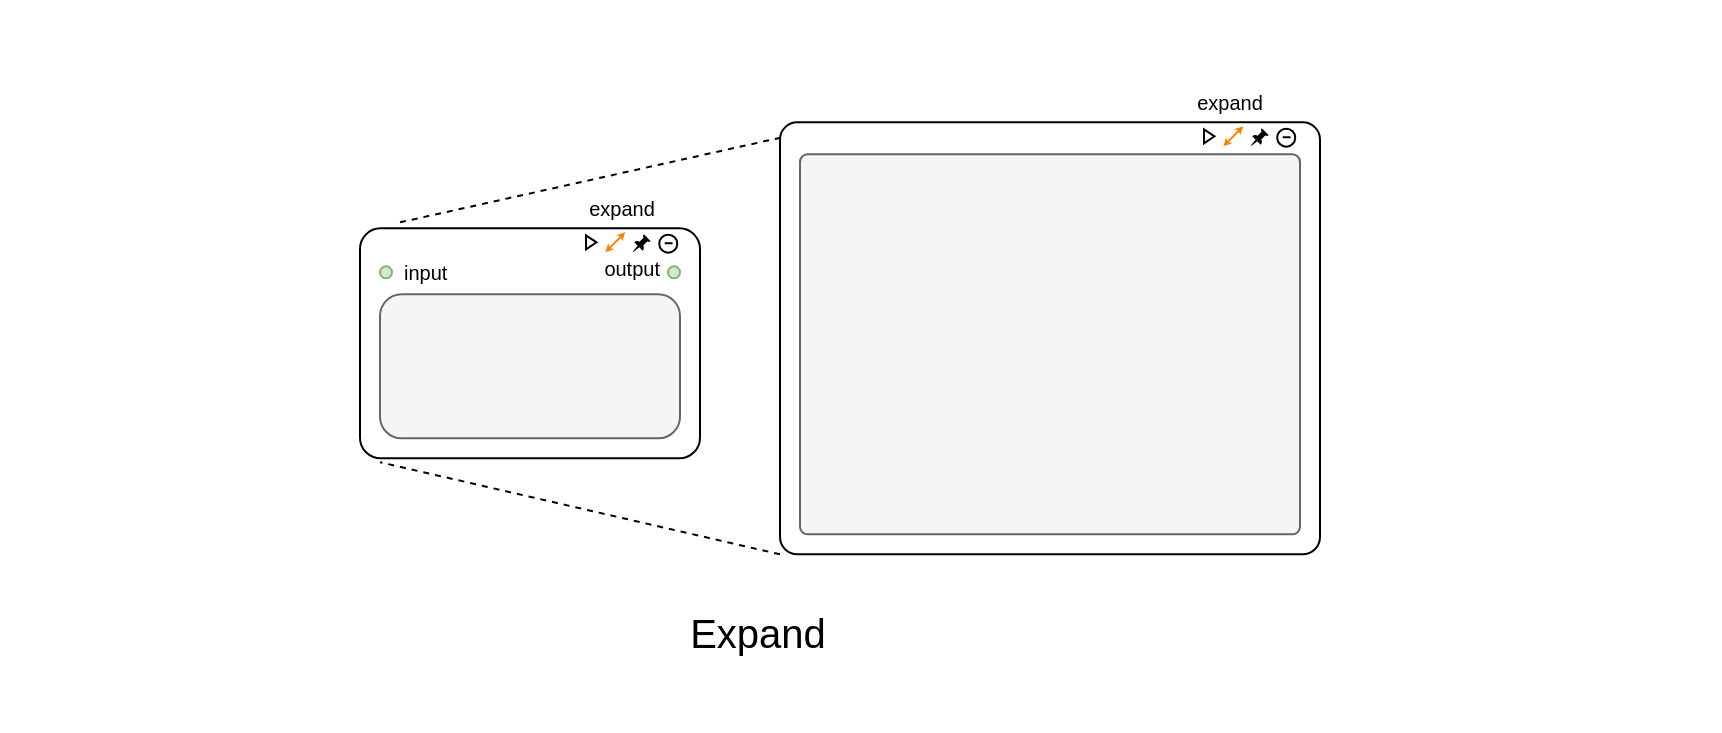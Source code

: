 <mxfile scale="2" border="0">
    <diagram id="KcZ71sXQgwtQmqyAOW7_" name="Page-1">
        <mxGraphModel dx="2147" dy="1024" grid="1" gridSize="10" guides="1" tooltips="1" connect="1" arrows="1" fold="1" page="1" pageScale="1" pageWidth="827" pageHeight="1169" math="0" shadow="0">
            <root>
                <mxCell id="0"/>
                <mxCell id="1" parent="0"/>
                <mxCell id="30" value="" style="rounded=0;whiteSpace=wrap;html=1;fillColor=default;strokeColor=none;" vertex="1" parent="1">
                    <mxGeometry x="-40" y="75.96" width="860" height="364.42" as="geometry"/>
                </mxCell>
                <mxCell id="2" value="" style="rounded=1;whiteSpace=wrap;html=1;arcSize=9;" vertex="1" parent="1">
                    <mxGeometry x="140" y="189.17" width="170" height="115" as="geometry"/>
                </mxCell>
                <mxCell id="3" value="" style="rounded=1;whiteSpace=wrap;html=1;fillColor=#f5f5f5;fontColor=#333333;strokeColor=#666666;" vertex="1" parent="1">
                    <mxGeometry x="150" y="222.17" width="150" height="72" as="geometry"/>
                </mxCell>
                <mxCell id="4" value="" style="ellipse;whiteSpace=wrap;html=1;aspect=fixed;fillColor=#d5e8d4;strokeColor=#82b366;" vertex="1" parent="1">
                    <mxGeometry x="150" y="208.17" width="6" height="6" as="geometry"/>
                </mxCell>
                <mxCell id="5" value="" style="ellipse;whiteSpace=wrap;html=1;aspect=fixed;fillColor=#d5e8d4;strokeColor=#82b366;" vertex="1" parent="1">
                    <mxGeometry x="294" y="208.17" width="6" height="6" as="geometry"/>
                </mxCell>
                <mxCell id="6" value="&lt;font style=&quot;font-size: 10px;&quot;&gt;input&lt;/font&gt;" style="text;html=1;strokeColor=none;fillColor=none;align=left;verticalAlign=middle;whiteSpace=wrap;rounded=0;" vertex="1" parent="1">
                    <mxGeometry x="160" y="196.17" width="30" height="30" as="geometry"/>
                </mxCell>
                <mxCell id="7" style="edgeStyle=none;html=1;exitX=0.75;exitY=0;exitDx=0;exitDy=0;fontSize=10;startSize=1;endSize=1;" edge="1" parent="1" source="8">
                    <mxGeometry relative="1" as="geometry">
                        <mxPoint x="284.5" y="194.087" as="targetPoint"/>
                    </mxGeometry>
                </mxCell>
                <mxCell id="8" value="&lt;span style=&quot;font-size: 10px;&quot;&gt;output&lt;/span&gt;" style="text;html=1;strokeColor=none;fillColor=none;align=right;verticalAlign=middle;whiteSpace=wrap;rounded=0;" vertex="1" parent="1">
                    <mxGeometry x="262" y="194.17" width="30" height="30" as="geometry"/>
                </mxCell>
                <mxCell id="9" value="" style="rounded=1;whiteSpace=wrap;html=1;arcSize=4;" vertex="1" parent="1">
                    <mxGeometry x="350" y="136.17" width="270" height="216" as="geometry"/>
                </mxCell>
                <mxCell id="10" value="" style="rounded=1;whiteSpace=wrap;html=1;fillColor=#f5f5f5;fontColor=#333333;strokeColor=#666666;arcSize=2;" vertex="1" parent="1">
                    <mxGeometry x="360" y="152.17" width="250" height="190" as="geometry"/>
                </mxCell>
                <mxCell id="11" value="" style="group" vertex="1" connectable="0" parent="1">
                    <mxGeometry x="253" y="191.17" width="45.62" height="12.04" as="geometry"/>
                </mxCell>
                <mxCell id="12" value="" style="triangle;whiteSpace=wrap;html=1;fontSize=10;" vertex="1" parent="11">
                    <mxGeometry y="1.5" width="5.25" height="7" as="geometry"/>
                </mxCell>
                <mxCell id="13" value="" style="endArrow=classic;startArrow=classic;html=1;fontSize=10;endSize=1;startSize=1;strokeColor=#FF8000;" edge="1" parent="11">
                    <mxGeometry width="50" height="50" relative="1" as="geometry">
                        <mxPoint x="9.62" y="10" as="sourcePoint"/>
                        <mxPoint x="19.62" as="targetPoint"/>
                    </mxGeometry>
                </mxCell>
                <mxCell id="14" value="" style="sketch=0;pointerEvents=1;shadow=0;dashed=0;html=1;strokeColor=none;fillColor=#000000;labelPosition=center;verticalLabelPosition=bottom;verticalAlign=top;outlineConnect=0;align=center;shape=mxgraph.office.concepts.pin;fontSize=10;rotation=45;" vertex="1" parent="11">
                    <mxGeometry x="24.03" y="1.17" width="6" height="10.25" as="geometry"/>
                </mxCell>
                <mxCell id="15" value="" style="group" vertex="1" connectable="0" parent="11">
                    <mxGeometry x="36.62" y="1.17" width="9" height="9" as="geometry"/>
                </mxCell>
                <mxCell id="16" value="" style="ellipse;whiteSpace=wrap;html=1;aspect=fixed;fontSize=10;fillColor=none;" vertex="1" parent="15">
                    <mxGeometry width="9" height="9" as="geometry"/>
                </mxCell>
                <mxCell id="17" value="" style="endArrow=none;html=1;fontSize=10;startSize=1;endSize=1;" edge="1" parent="15">
                    <mxGeometry width="50" height="50" relative="1" as="geometry">
                        <mxPoint x="2.739" y="4.277" as="sourcePoint"/>
                        <mxPoint x="6.652" y="4.304" as="targetPoint"/>
                    </mxGeometry>
                </mxCell>
                <mxCell id="18" value="&lt;font style=&quot;font-size: 20px;&quot;&gt;Expand&lt;/font&gt;" style="text;html=1;strokeColor=none;fillColor=none;align=center;verticalAlign=middle;whiteSpace=wrap;rounded=0;" vertex="1" parent="1">
                    <mxGeometry x="284" y="376.17" width="110" height="30" as="geometry"/>
                </mxCell>
                <mxCell id="19" value="" style="group" vertex="1" connectable="0" parent="1">
                    <mxGeometry x="562" y="138.17" width="45.62" height="12.04" as="geometry"/>
                </mxCell>
                <mxCell id="20" value="" style="triangle;whiteSpace=wrap;html=1;fontSize=10;" vertex="1" parent="19">
                    <mxGeometry y="1.5" width="5.25" height="7" as="geometry"/>
                </mxCell>
                <mxCell id="21" value="" style="endArrow=classic;startArrow=classic;html=1;fontSize=10;endSize=1;startSize=1;strokeColor=#FF8000;" edge="1" parent="19">
                    <mxGeometry width="50" height="50" relative="1" as="geometry">
                        <mxPoint x="9.62" y="10" as="sourcePoint"/>
                        <mxPoint x="19.62" as="targetPoint"/>
                    </mxGeometry>
                </mxCell>
                <mxCell id="22" value="" style="sketch=0;pointerEvents=1;shadow=0;dashed=0;html=1;strokeColor=none;fillColor=#000000;labelPosition=center;verticalLabelPosition=bottom;verticalAlign=top;outlineConnect=0;align=center;shape=mxgraph.office.concepts.pin;fontSize=10;rotation=45;" vertex="1" parent="19">
                    <mxGeometry x="24.03" y="1.17" width="6" height="10.25" as="geometry"/>
                </mxCell>
                <mxCell id="23" value="" style="group" vertex="1" connectable="0" parent="19">
                    <mxGeometry x="36.62" y="1.17" width="9" height="9" as="geometry"/>
                </mxCell>
                <mxCell id="24" value="" style="ellipse;whiteSpace=wrap;html=1;aspect=fixed;fontSize=10;fillColor=none;" vertex="1" parent="23">
                    <mxGeometry width="9" height="9" as="geometry"/>
                </mxCell>
                <mxCell id="25" value="" style="endArrow=none;html=1;fontSize=10;startSize=1;endSize=1;" edge="1" parent="23">
                    <mxGeometry width="50" height="50" relative="1" as="geometry">
                        <mxPoint x="2.739" y="4.277" as="sourcePoint"/>
                        <mxPoint x="6.652" y="4.304" as="targetPoint"/>
                    </mxGeometry>
                </mxCell>
                <mxCell id="26" value="" style="endArrow=none;dashed=1;html=1;strokeColor=#000000;fontSize=10;startSize=1;endSize=1;entryX=0.003;entryY=0.035;entryDx=0;entryDy=0;entryPerimeter=0;" edge="1" parent="1" target="9">
                    <mxGeometry width="50" height="50" relative="1" as="geometry">
                        <mxPoint x="160" y="186.17" as="sourcePoint"/>
                        <mxPoint x="210" y="136.17" as="targetPoint"/>
                    </mxGeometry>
                </mxCell>
                <mxCell id="27" value="" style="endArrow=none;dashed=1;html=1;strokeColor=#000000;fontSize=10;startSize=1;endSize=1;entryX=0.059;entryY=1.017;entryDx=0;entryDy=0;exitX=0;exitY=1;exitDx=0;exitDy=0;entryPerimeter=0;" edge="1" parent="1" source="9" target="2">
                    <mxGeometry width="50" height="50" relative="1" as="geometry">
                        <mxPoint x="450" y="356.17" as="sourcePoint"/>
                        <mxPoint x="190" y="386.17" as="targetPoint"/>
                    </mxGeometry>
                </mxCell>
                <mxCell id="28" value="&lt;font style=&quot;font-size: 10px;&quot;&gt;expand&lt;/font&gt;" style="text;html=1;strokeColor=none;fillColor=none;align=center;verticalAlign=middle;whiteSpace=wrap;rounded=0;fontSize=20;" vertex="1" parent="1">
                    <mxGeometry x="258" y="163.0" width="26" height="23" as="geometry"/>
                </mxCell>
                <mxCell id="29" value="&lt;font style=&quot;font-size: 10px;&quot;&gt;expand&lt;/font&gt;" style="text;html=1;strokeColor=none;fillColor=none;align=center;verticalAlign=middle;whiteSpace=wrap;rounded=0;fontSize=20;" vertex="1" parent="1">
                    <mxGeometry x="562" y="110.0" width="26" height="23" as="geometry"/>
                </mxCell>
            </root>
        </mxGraphModel>
    </diagram>
</mxfile>